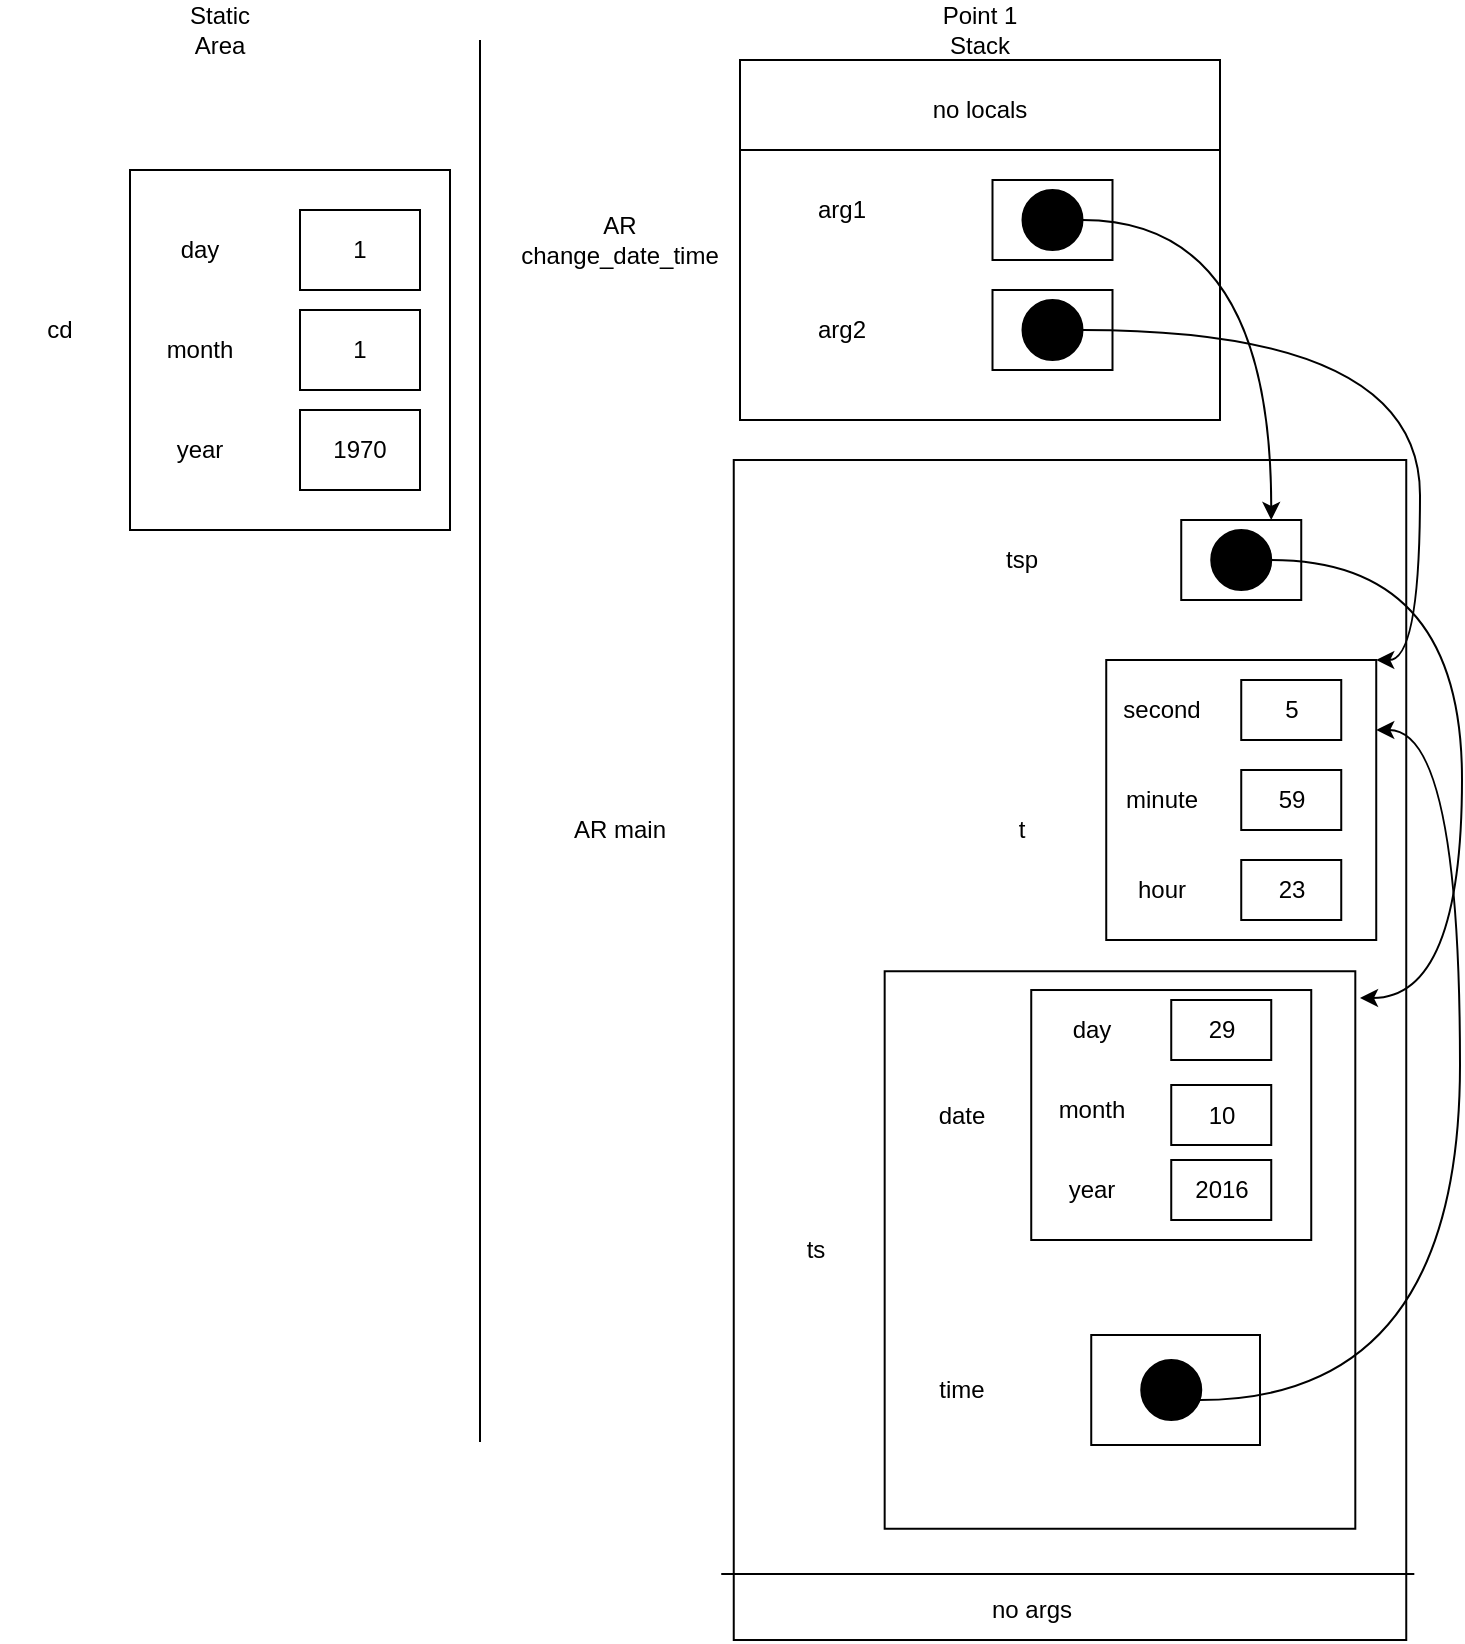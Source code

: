 <mxfile version="15.5.8" type="device"><diagram id="gTP_nrC1JnjF6TzGwH1l" name="Page-1"><mxGraphModel dx="700" dy="792" grid="1" gridSize="10" guides="1" tooltips="1" connect="1" arrows="1" fold="1" page="1" pageScale="1" pageWidth="850" pageHeight="1100" math="0" shadow="0"><root><mxCell id="0"/><mxCell id="1" parent="0"/><mxCell id="DXbolCewTDPPY9ndG8GB-3" value="" style="rounded=0;whiteSpace=wrap;html=1;rotation=90;" vertex="1" parent="1"><mxGeometry x="240" y="366.88" width="590" height="336.25" as="geometry"/></mxCell><mxCell id="DXbolCewTDPPY9ndG8GB-56" value="" style="rounded=0;whiteSpace=wrap;html=1;rotation=90;" vertex="1" parent="1"><mxGeometry x="556.25" y="506.25" width="114.37" height="122.5" as="geometry"/></mxCell><mxCell id="DXbolCewTDPPY9ndG8GB-39" value="" style="rounded=0;whiteSpace=wrap;html=1;rotation=90;" vertex="1" parent="1"><mxGeometry x="420.62" y="517.34" width="278.75" height="235.32" as="geometry"/></mxCell><mxCell id="DXbolCewTDPPY9ndG8GB-62" value="" style="rounded=0;whiteSpace=wrap;html=1;fillColor=#FFFFFF;" vertex="1" parent="1"><mxGeometry x="515.62" y="505.01" width="140" height="124.99" as="geometry"/></mxCell><mxCell id="DXbolCewTDPPY9ndG8GB-1" value="Point 1&lt;br&gt;Stack" style="text;html=1;strokeColor=none;fillColor=none;align=center;verticalAlign=middle;whiteSpace=wrap;rounded=0;" vertex="1" parent="1"><mxGeometry x="460" y="10" width="60" height="30" as="geometry"/></mxCell><mxCell id="DXbolCewTDPPY9ndG8GB-2" value="" style="rounded=0;whiteSpace=wrap;html=1;rotation=90;" vertex="1" parent="1"><mxGeometry x="400" y="10" width="180" height="240" as="geometry"/></mxCell><mxCell id="DXbolCewTDPPY9ndG8GB-4" value="AR change_date_time" style="text;html=1;strokeColor=none;fillColor=none;align=center;verticalAlign=middle;whiteSpace=wrap;rounded=0;" vertex="1" parent="1"><mxGeometry x="280" y="115" width="60" height="30" as="geometry"/></mxCell><mxCell id="DXbolCewTDPPY9ndG8GB-5" value="AR main" style="text;html=1;strokeColor=none;fillColor=none;align=center;verticalAlign=middle;whiteSpace=wrap;rounded=0;" vertex="1" parent="1"><mxGeometry x="280" y="410" width="60" height="30" as="geometry"/></mxCell><mxCell id="DXbolCewTDPPY9ndG8GB-6" value="" style="endArrow=none;html=1;rounded=0;" edge="1" parent="1"><mxGeometry width="50" height="50" relative="1" as="geometry"><mxPoint x="240" y="731" as="sourcePoint"/><mxPoint x="240" y="30" as="targetPoint"/></mxGeometry></mxCell><mxCell id="DXbolCewTDPPY9ndG8GB-7" value="Static Area" style="text;html=1;strokeColor=none;fillColor=none;align=center;verticalAlign=middle;whiteSpace=wrap;rounded=0;" vertex="1" parent="1"><mxGeometry x="80" y="10" width="60" height="30" as="geometry"/></mxCell><mxCell id="DXbolCewTDPPY9ndG8GB-8" value="" style="rounded=0;whiteSpace=wrap;html=1;rotation=90;" vertex="1" parent="1"><mxGeometry x="55" y="105" width="180" height="160" as="geometry"/></mxCell><mxCell id="DXbolCewTDPPY9ndG8GB-9" value="cd" style="text;html=1;strokeColor=none;fillColor=none;align=center;verticalAlign=middle;whiteSpace=wrap;rounded=0;" vertex="1" parent="1"><mxGeometry y="160" width="60" height="30" as="geometry"/></mxCell><mxCell id="DXbolCewTDPPY9ndG8GB-10" value="day" style="text;html=1;strokeColor=none;fillColor=none;align=center;verticalAlign=middle;whiteSpace=wrap;rounded=0;" vertex="1" parent="1"><mxGeometry x="70" y="120" width="60" height="30" as="geometry"/></mxCell><mxCell id="DXbolCewTDPPY9ndG8GB-11" value="month" style="text;html=1;strokeColor=none;fillColor=none;align=center;verticalAlign=middle;whiteSpace=wrap;rounded=0;" vertex="1" parent="1"><mxGeometry x="70" y="170" width="60" height="30" as="geometry"/></mxCell><mxCell id="DXbolCewTDPPY9ndG8GB-12" value="year" style="text;html=1;strokeColor=none;fillColor=none;align=center;verticalAlign=middle;whiteSpace=wrap;rounded=0;" vertex="1" parent="1"><mxGeometry x="70" y="220" width="60" height="30" as="geometry"/></mxCell><mxCell id="DXbolCewTDPPY9ndG8GB-13" value="1" style="rounded=0;whiteSpace=wrap;html=1;" vertex="1" parent="1"><mxGeometry x="150" y="115" width="60" height="40" as="geometry"/></mxCell><mxCell id="DXbolCewTDPPY9ndG8GB-14" value="1" style="rounded=0;whiteSpace=wrap;html=1;" vertex="1" parent="1"><mxGeometry x="150" y="165" width="60" height="40" as="geometry"/></mxCell><mxCell id="DXbolCewTDPPY9ndG8GB-15" value="1970" style="rounded=0;whiteSpace=wrap;html=1;" vertex="1" parent="1"><mxGeometry x="150" y="215" width="60" height="40" as="geometry"/></mxCell><mxCell id="DXbolCewTDPPY9ndG8GB-16" value="" style="endArrow=none;html=1;rounded=0;entryX=0.944;entryY=-0.012;entryDx=0;entryDy=0;entryPerimeter=0;" edge="1" parent="1" target="DXbolCewTDPPY9ndG8GB-3"><mxGeometry width="50" height="50" relative="1" as="geometry"><mxPoint x="360.62" y="797" as="sourcePoint"/><mxPoint x="590.62" y="400" as="targetPoint"/></mxGeometry></mxCell><mxCell id="DXbolCewTDPPY9ndG8GB-17" value="no args" style="text;html=1;strokeColor=none;fillColor=none;align=center;verticalAlign=middle;whiteSpace=wrap;rounded=0;" vertex="1" parent="1"><mxGeometry x="485.62" y="800" width="60" height="30" as="geometry"/></mxCell><mxCell id="DXbolCewTDPPY9ndG8GB-18" value="tsp" style="text;html=1;strokeColor=none;fillColor=none;align=center;verticalAlign=middle;whiteSpace=wrap;rounded=0;" vertex="1" parent="1"><mxGeometry x="480.62" y="275" width="60" height="30" as="geometry"/></mxCell><mxCell id="DXbolCewTDPPY9ndG8GB-19" value="t" style="text;html=1;strokeColor=none;fillColor=none;align=center;verticalAlign=middle;whiteSpace=wrap;rounded=0;" vertex="1" parent="1"><mxGeometry x="480.62" y="410" width="60" height="30" as="geometry"/></mxCell><mxCell id="DXbolCewTDPPY9ndG8GB-21" value="" style="rounded=0;whiteSpace=wrap;html=1;" vertex="1" parent="1"><mxGeometry x="590.62" y="270" width="60" height="40" as="geometry"/></mxCell><mxCell id="DXbolCewTDPPY9ndG8GB-22" value="" style="rounded=0;whiteSpace=wrap;html=1;rotation=90;" vertex="1" parent="1"><mxGeometry x="550.62" y="342.5" width="140" height="135" as="geometry"/></mxCell><mxCell id="DXbolCewTDPPY9ndG8GB-23" value="second" style="text;html=1;strokeColor=none;fillColor=none;align=center;verticalAlign=middle;whiteSpace=wrap;rounded=0;" vertex="1" parent="1"><mxGeometry x="550.62" y="350" width="60" height="30" as="geometry"/></mxCell><mxCell id="DXbolCewTDPPY9ndG8GB-24" value="minute" style="text;html=1;strokeColor=none;fillColor=none;align=center;verticalAlign=middle;whiteSpace=wrap;rounded=0;" vertex="1" parent="1"><mxGeometry x="550.62" y="395" width="60" height="30" as="geometry"/></mxCell><mxCell id="DXbolCewTDPPY9ndG8GB-25" value="hour" style="text;html=1;strokeColor=none;fillColor=none;align=center;verticalAlign=middle;whiteSpace=wrap;rounded=0;" vertex="1" parent="1"><mxGeometry x="550.62" y="440" width="60" height="30" as="geometry"/></mxCell><mxCell id="DXbolCewTDPPY9ndG8GB-26" value="5" style="rounded=0;whiteSpace=wrap;html=1;" vertex="1" parent="1"><mxGeometry x="620.62" y="350" width="50" height="30" as="geometry"/></mxCell><mxCell id="DXbolCewTDPPY9ndG8GB-27" value="59" style="rounded=0;whiteSpace=wrap;html=1;" vertex="1" parent="1"><mxGeometry x="620.62" y="395" width="50" height="30" as="geometry"/></mxCell><mxCell id="DXbolCewTDPPY9ndG8GB-28" value="23" style="rounded=0;whiteSpace=wrap;html=1;" vertex="1" parent="1"><mxGeometry x="620.62" y="440" width="50" height="30" as="geometry"/></mxCell><mxCell id="DXbolCewTDPPY9ndG8GB-49" value="day" style="text;html=1;strokeColor=none;fillColor=none;align=center;verticalAlign=middle;whiteSpace=wrap;rounded=0;" vertex="1" parent="1"><mxGeometry x="515.62" y="510" width="60" height="30" as="geometry"/></mxCell><mxCell id="DXbolCewTDPPY9ndG8GB-50" value="month" style="text;html=1;strokeColor=none;fillColor=none;align=center;verticalAlign=middle;whiteSpace=wrap;rounded=0;" vertex="1" parent="1"><mxGeometry x="515.62" y="550" width="60" height="30" as="geometry"/></mxCell><mxCell id="DXbolCewTDPPY9ndG8GB-51" value="year" style="text;html=1;strokeColor=none;fillColor=none;align=center;verticalAlign=middle;whiteSpace=wrap;rounded=0;" vertex="1" parent="1"><mxGeometry x="515.62" y="590" width="60" height="30" as="geometry"/></mxCell><mxCell id="DXbolCewTDPPY9ndG8GB-52" value="29" style="rounded=0;whiteSpace=wrap;html=1;" vertex="1" parent="1"><mxGeometry x="585.62" y="510" width="50" height="30" as="geometry"/></mxCell><mxCell id="DXbolCewTDPPY9ndG8GB-53" value="10" style="rounded=0;whiteSpace=wrap;html=1;" vertex="1" parent="1"><mxGeometry x="585.62" y="552.5" width="50" height="30" as="geometry"/></mxCell><mxCell id="DXbolCewTDPPY9ndG8GB-54" value="2016" style="rounded=0;whiteSpace=wrap;html=1;" vertex="1" parent="1"><mxGeometry x="585.62" y="590" width="50" height="30" as="geometry"/></mxCell><mxCell id="DXbolCewTDPPY9ndG8GB-43" value="" style="rounded=0;whiteSpace=wrap;html=1;" vertex="1" parent="1"><mxGeometry x="545.62" y="677.5" width="84.38" height="55" as="geometry"/></mxCell><mxCell id="DXbolCewTDPPY9ndG8GB-59" style="edgeStyle=orthogonalEdgeStyle;rounded=0;orthogonalLoop=1;jettySize=auto;html=1;curved=1;" edge="1" parent="1" source="DXbolCewTDPPY9ndG8GB-57"><mxGeometry relative="1" as="geometry"><mxPoint x="680" y="509" as="targetPoint"/><Array as="points"><mxPoint x="731" y="290"/><mxPoint x="731" y="509"/></Array></mxGeometry></mxCell><mxCell id="DXbolCewTDPPY9ndG8GB-57" value="" style="ellipse;whiteSpace=wrap;html=1;aspect=fixed;fillColor=#000000;" vertex="1" parent="1"><mxGeometry x="605.62" y="275" width="30" height="30" as="geometry"/></mxCell><mxCell id="DXbolCewTDPPY9ndG8GB-60" value="ts" style="text;html=1;strokeColor=none;fillColor=none;align=center;verticalAlign=middle;whiteSpace=wrap;rounded=0;" vertex="1" parent="1"><mxGeometry x="377.82" y="620" width="60" height="30" as="geometry"/></mxCell><mxCell id="DXbolCewTDPPY9ndG8GB-61" value="date" style="text;html=1;strokeColor=none;fillColor=none;align=center;verticalAlign=middle;whiteSpace=wrap;rounded=0;" vertex="1" parent="1"><mxGeometry x="450.62" y="552.5" width="60" height="30" as="geometry"/></mxCell><mxCell id="DXbolCewTDPPY9ndG8GB-66" value="time" style="text;html=1;strokeColor=none;fillColor=none;align=center;verticalAlign=middle;whiteSpace=wrap;rounded=0;" vertex="1" parent="1"><mxGeometry x="450.62" y="690" width="60" height="30" as="geometry"/></mxCell><mxCell id="DXbolCewTDPPY9ndG8GB-67" value="" style="endArrow=none;html=1;rounded=0;curved=1;exitX=0.25;exitY=1;exitDx=0;exitDy=0;entryX=0.25;entryY=0;entryDx=0;entryDy=0;" edge="1" parent="1" source="DXbolCewTDPPY9ndG8GB-2" target="DXbolCewTDPPY9ndG8GB-2"><mxGeometry width="50" height="50" relative="1" as="geometry"><mxPoint x="430" y="390" as="sourcePoint"/><mxPoint x="480" y="340" as="targetPoint"/></mxGeometry></mxCell><mxCell id="DXbolCewTDPPY9ndG8GB-68" value="no locals" style="text;html=1;strokeColor=none;fillColor=none;align=center;verticalAlign=middle;whiteSpace=wrap;rounded=0;" vertex="1" parent="1"><mxGeometry x="460" y="50" width="60" height="30" as="geometry"/></mxCell><mxCell id="DXbolCewTDPPY9ndG8GB-71" value="arg1" style="text;html=1;strokeColor=none;fillColor=none;align=center;verticalAlign=middle;whiteSpace=wrap;rounded=0;" vertex="1" parent="1"><mxGeometry x="390.62" y="100" width="60" height="30" as="geometry"/></mxCell><mxCell id="DXbolCewTDPPY9ndG8GB-72" value="arg2" style="text;html=1;strokeColor=none;fillColor=none;align=center;verticalAlign=middle;whiteSpace=wrap;rounded=0;" vertex="1" parent="1"><mxGeometry x="390.62" y="160" width="60" height="30" as="geometry"/></mxCell><mxCell id="DXbolCewTDPPY9ndG8GB-73" value="" style="rounded=0;whiteSpace=wrap;html=1;fillColor=#FFFFFF;" vertex="1" parent="1"><mxGeometry x="496.25" y="100" width="60" height="40" as="geometry"/></mxCell><mxCell id="DXbolCewTDPPY9ndG8GB-74" value="" style="rounded=0;whiteSpace=wrap;html=1;fillColor=#FFFFFF;" vertex="1" parent="1"><mxGeometry x="496.25" y="155" width="60" height="40" as="geometry"/></mxCell><mxCell id="DXbolCewTDPPY9ndG8GB-78" style="edgeStyle=orthogonalEdgeStyle;curved=1;rounded=0;orthogonalLoop=1;jettySize=auto;html=1;entryX=0;entryY=0;entryDx=0;entryDy=0;" edge="1" parent="1" source="DXbolCewTDPPY9ndG8GB-75" target="DXbolCewTDPPY9ndG8GB-22"><mxGeometry relative="1" as="geometry"><Array as="points"><mxPoint x="710" y="175"/><mxPoint x="710" y="340"/></Array></mxGeometry></mxCell><mxCell id="DXbolCewTDPPY9ndG8GB-75" value="" style="ellipse;whiteSpace=wrap;html=1;aspect=fixed;fillColor=#000000;" vertex="1" parent="1"><mxGeometry x="511.25" y="160" width="30" height="30" as="geometry"/></mxCell><mxCell id="DXbolCewTDPPY9ndG8GB-77" style="edgeStyle=orthogonalEdgeStyle;curved=1;rounded=0;orthogonalLoop=1;jettySize=auto;html=1;entryX=0.75;entryY=0;entryDx=0;entryDy=0;" edge="1" parent="1" source="DXbolCewTDPPY9ndG8GB-76" target="DXbolCewTDPPY9ndG8GB-21"><mxGeometry relative="1" as="geometry"/></mxCell><mxCell id="DXbolCewTDPPY9ndG8GB-76" value="" style="ellipse;whiteSpace=wrap;html=1;aspect=fixed;fillColor=#000000;" vertex="1" parent="1"><mxGeometry x="511.25" y="105" width="30" height="30" as="geometry"/></mxCell><mxCell id="DXbolCewTDPPY9ndG8GB-84" style="edgeStyle=orthogonalEdgeStyle;curved=1;rounded=0;orthogonalLoop=1;jettySize=auto;html=1;entryX=0.25;entryY=0;entryDx=0;entryDy=0;" edge="1" parent="1" source="DXbolCewTDPPY9ndG8GB-80" target="DXbolCewTDPPY9ndG8GB-22"><mxGeometry relative="1" as="geometry"><Array as="points"><mxPoint x="730" y="710"/><mxPoint x="730" y="375"/></Array></mxGeometry></mxCell><mxCell id="DXbolCewTDPPY9ndG8GB-80" value="" style="ellipse;whiteSpace=wrap;html=1;aspect=fixed;fillColor=#000000;" vertex="1" parent="1"><mxGeometry x="570.62" y="690" width="30" height="30" as="geometry"/></mxCell></root></mxGraphModel></diagram></mxfile>
